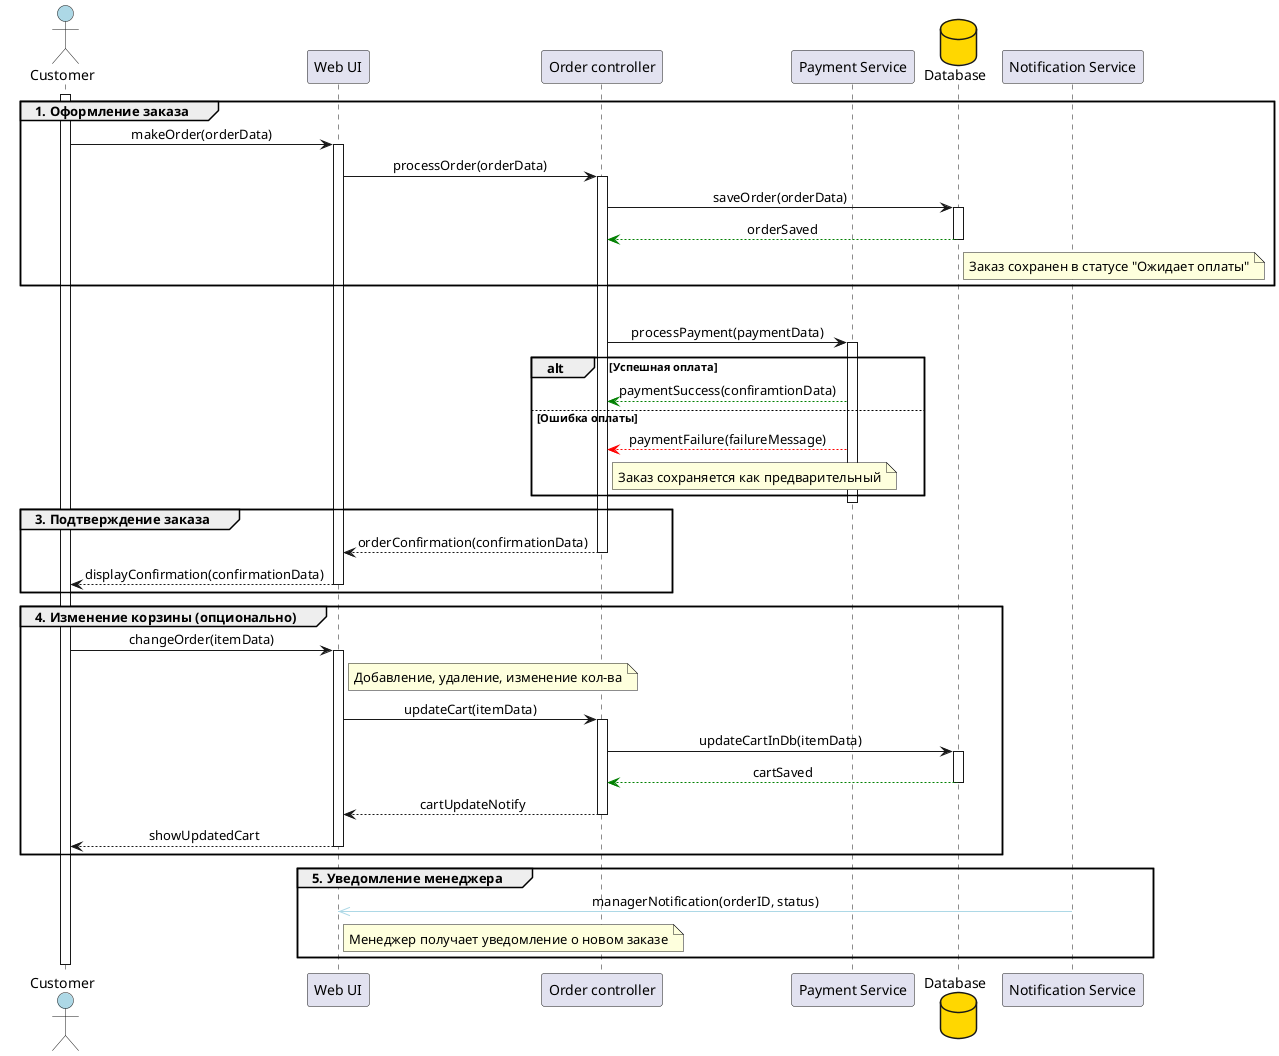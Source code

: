 @startuml

skinparam sequenceMessageAlign center
actor "Customer" as customer #LightBlue
participant "Web UI" as UI
participant "Order controller" as OC
participant "Payment Service" as PS
database Database as DB #FFD700
participant "Notification Service" as NS

activate customer
group 1. Оформление заказа
customer -> UI : makeOrder(orderData)
activate UI
UI -> OC : processOrder(orderData)
activate OC
OC -> DB : saveOrder(orderData)
activate DB
DB --[#green]> OC : orderSaved
note right DB : Заказ сохранен в статусе "Ожидает оплаты"
deactivate DB
end

group 2. Оплата
OC -> PS : processPayment(paymentData)
activate PS
alt Успешная оплата
PS --[#green]> OC : paymentSuccess(confiramtionData)
else Ошибка оплаты
PS --[#red]> OC : paymentFailure(failureMessage)
note right OC : Заказ сохраняется как предварительный
end
deactivate PS

group 3. Подтверждение заказа
OC --> UI : orderConfirmation(confirmationData)
deactivate OC
UI --> customer : displayConfirmation(confirmationData)
deactivate UI
end

group 4. Изменение корзины (опционально)
customer -> UI : changeOrder(itemData)
activate UI
note right UI : Добавление, удаление, изменение кол-ва
UI -> OC : updateCart(itemData)
activate OC
OC -> DB : updateCartInDb(itemData)
activate DB
DB --[#green]> OC : cartSaved
deactivate DB
OC --> UI : cartUpdateNotify
deactivate OC
UI --> customer : showUpdatedCart
deactivate UI
end

group 5. Уведомление менеджера
NS -[#LightBlue]>> UI : managerNotification(orderID, status)
note right UI : Менеджер получает уведомление о новом заказе
end

deactivate customer
@enduml

